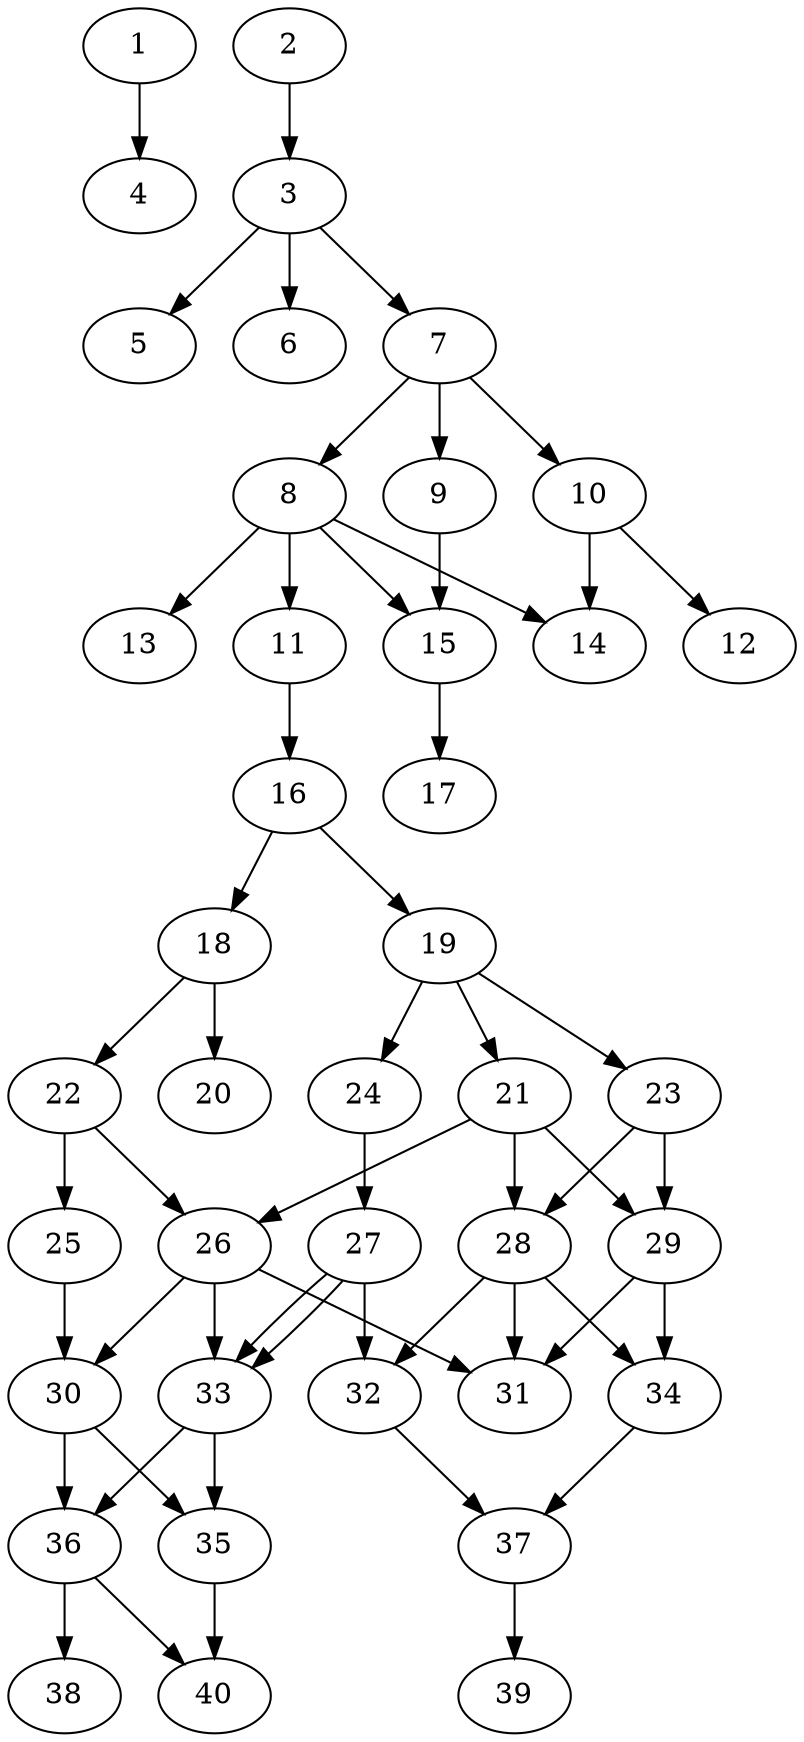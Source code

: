 // DAG automatically generated by daggen at Tue Aug  6 16:28:35 2019
// ./daggen --dot -n 40 --ccr 0.5 --fat 0.4 --regular 0.5 --density 0.5 --mindata 5242880 --maxdata 52428800 
digraph G {
  1 [size="16601088", alpha="0.13", expect_size="8300544"] 
  1 -> 4 [size ="8300544"]
  2 [size="12435456", alpha="0.17", expect_size="6217728"] 
  2 -> 3 [size ="6217728"]
  3 [size="51935232", alpha="0.05", expect_size="25967616"] 
  3 -> 5 [size ="25967616"]
  3 -> 6 [size ="25967616"]
  3 -> 7 [size ="25967616"]
  4 [size="36524032", alpha="0.05", expect_size="18262016"] 
  5 [size="103018496", alpha="0.17", expect_size="51509248"] 
  6 [size="80293888", alpha="0.15", expect_size="40146944"] 
  7 [size="13410304", alpha="0.17", expect_size="6705152"] 
  7 -> 8 [size ="6705152"]
  7 -> 9 [size ="6705152"]
  7 -> 10 [size ="6705152"]
  8 [size="49352704", alpha="0.15", expect_size="24676352"] 
  8 -> 11 [size ="24676352"]
  8 -> 13 [size ="24676352"]
  8 -> 14 [size ="24676352"]
  8 -> 15 [size ="24676352"]
  9 [size="60094464", alpha="0.12", expect_size="30047232"] 
  9 -> 15 [size ="30047232"]
  10 [size="53456896", alpha="0.20", expect_size="26728448"] 
  10 -> 12 [size ="26728448"]
  10 -> 14 [size ="26728448"]
  11 [size="100435968", alpha="0.05", expect_size="50217984"] 
  11 -> 16 [size ="50217984"]
  12 [size="65734656", alpha="0.14", expect_size="32867328"] 
  13 [size="50481152", alpha="0.19", expect_size="25240576"] 
  14 [size="74119168", alpha="0.03", expect_size="37059584"] 
  15 [size="99936256", alpha="0.08", expect_size="49968128"] 
  15 -> 17 [size ="49968128"]
  16 [size="85719040", alpha="0.13", expect_size="42859520"] 
  16 -> 18 [size ="42859520"]
  16 -> 19 [size ="42859520"]
  17 [size="62240768", alpha="0.19", expect_size="31120384"] 
  18 [size="49197056", alpha="0.12", expect_size="24598528"] 
  18 -> 20 [size ="24598528"]
  18 -> 22 [size ="24598528"]
  19 [size="25876480", alpha="0.06", expect_size="12938240"] 
  19 -> 21 [size ="12938240"]
  19 -> 23 [size ="12938240"]
  19 -> 24 [size ="12938240"]
  20 [size="82573312", alpha="0.15", expect_size="41286656"] 
  21 [size="81733632", alpha="0.06", expect_size="40866816"] 
  21 -> 26 [size ="40866816"]
  21 -> 28 [size ="40866816"]
  21 -> 29 [size ="40866816"]
  22 [size="104501248", alpha="0.17", expect_size="52250624"] 
  22 -> 25 [size ="52250624"]
  22 -> 26 [size ="52250624"]
  23 [size="75814912", alpha="0.17", expect_size="37907456"] 
  23 -> 28 [size ="37907456"]
  23 -> 29 [size ="37907456"]
  24 [size="71677952", alpha="0.02", expect_size="35838976"] 
  24 -> 27 [size ="35838976"]
  25 [size="87091200", alpha="0.07", expect_size="43545600"] 
  25 -> 30 [size ="43545600"]
  26 [size="31113216", alpha="0.07", expect_size="15556608"] 
  26 -> 30 [size ="15556608"]
  26 -> 31 [size ="15556608"]
  26 -> 33 [size ="15556608"]
  27 [size="91729920", alpha="0.08", expect_size="45864960"] 
  27 -> 32 [size ="45864960"]
  27 -> 33 [size ="45864960"]
  27 -> 33 [size ="45864960"]
  28 [size="88979456", alpha="0.16", expect_size="44489728"] 
  28 -> 31 [size ="44489728"]
  28 -> 32 [size ="44489728"]
  28 -> 34 [size ="44489728"]
  29 [size="50089984", alpha="0.15", expect_size="25044992"] 
  29 -> 31 [size ="25044992"]
  29 -> 34 [size ="25044992"]
  30 [size="76173312", alpha="0.04", expect_size="38086656"] 
  30 -> 35 [size ="38086656"]
  30 -> 36 [size ="38086656"]
  31 [size="52377600", alpha="0.11", expect_size="26188800"] 
  32 [size="79187968", alpha="0.10", expect_size="39593984"] 
  32 -> 37 [size ="39593984"]
  33 [size="64184320", alpha="0.18", expect_size="32092160"] 
  33 -> 35 [size ="32092160"]
  33 -> 36 [size ="32092160"]
  34 [size="48816128", alpha="0.19", expect_size="24408064"] 
  34 -> 37 [size ="24408064"]
  35 [size="59123712", alpha="0.19", expect_size="29561856"] 
  35 -> 40 [size ="29561856"]
  36 [size="93267968", alpha="0.15", expect_size="46633984"] 
  36 -> 38 [size ="46633984"]
  36 -> 40 [size ="46633984"]
  37 [size="32315392", alpha="0.02", expect_size="16157696"] 
  37 -> 39 [size ="16157696"]
  38 [size="67932160", alpha="0.17", expect_size="33966080"] 
  39 [size="50245632", alpha="0.15", expect_size="25122816"] 
  40 [size="28860416", alpha="0.09", expect_size="14430208"] 
}
